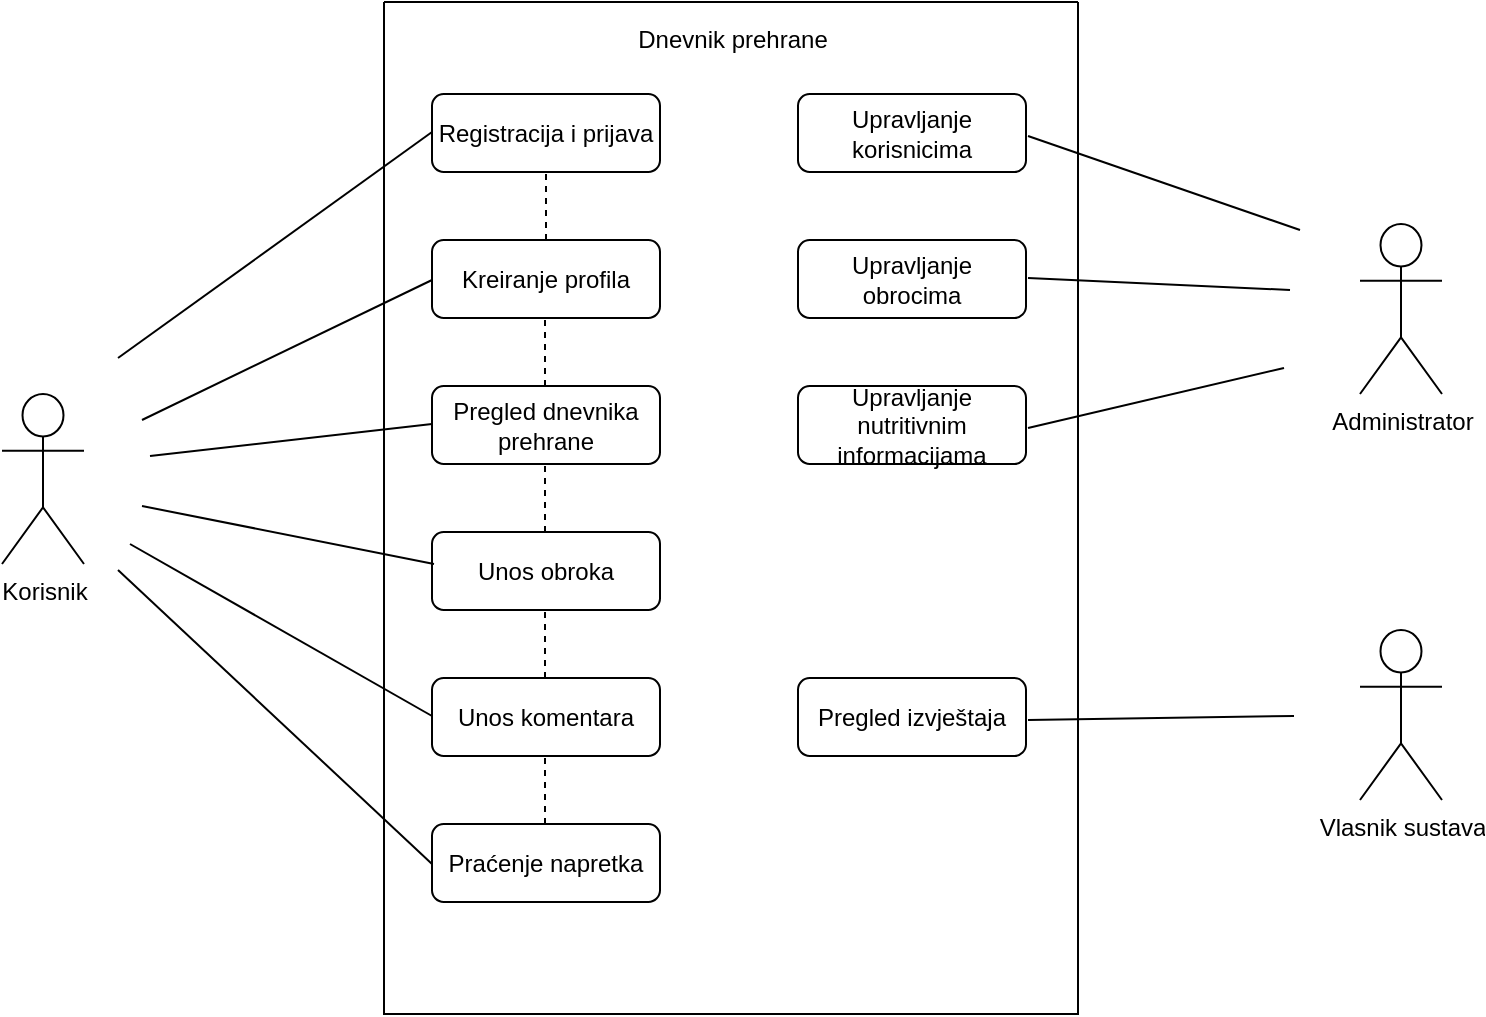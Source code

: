 <mxfile version="24.7.5">
  <diagram name="Page-1" id="CXNBuMNv-Cm3w259d-lc">
    <mxGraphModel dx="1050" dy="530" grid="0" gridSize="10" guides="1" tooltips="1" connect="1" arrows="1" fold="1" page="1" pageScale="1" pageWidth="1654" pageHeight="2336" math="0" shadow="0">
      <root>
        <mxCell id="0" />
        <mxCell id="1" parent="0" />
        <mxCell id="FGL5Kshv6_4y6NVUVE_c-1" value="" style="swimlane;startSize=0;" parent="1" vertex="1">
          <mxGeometry x="452" y="83" width="347" height="506" as="geometry" />
        </mxCell>
        <mxCell id="FGL5Kshv6_4y6NVUVE_c-18" value="Registracija i prijava" style="rounded=1;whiteSpace=wrap;html=1;" parent="FGL5Kshv6_4y6NVUVE_c-1" vertex="1">
          <mxGeometry x="24" y="46" width="114" height="39" as="geometry" />
        </mxCell>
        <mxCell id="FGL5Kshv6_4y6NVUVE_c-19" value="Kreiranje profila" style="rounded=1;whiteSpace=wrap;html=1;" parent="FGL5Kshv6_4y6NVUVE_c-1" vertex="1">
          <mxGeometry x="24" y="119" width="114" height="39" as="geometry" />
        </mxCell>
        <mxCell id="FGL5Kshv6_4y6NVUVE_c-20" value="&lt;div&gt;Pregled dnevnika prehrane&lt;br&gt;&lt;/div&gt;" style="rounded=1;whiteSpace=wrap;html=1;" parent="FGL5Kshv6_4y6NVUVE_c-1" vertex="1">
          <mxGeometry x="24" y="192" width="114" height="39" as="geometry" />
        </mxCell>
        <mxCell id="FGL5Kshv6_4y6NVUVE_c-21" value="&lt;div&gt;&lt;br&gt;&lt;/div&gt;&lt;div&gt;Unos obroka&lt;div&gt;&lt;br&gt;&lt;/div&gt;&lt;/div&gt;" style="rounded=1;whiteSpace=wrap;html=1;" parent="FGL5Kshv6_4y6NVUVE_c-1" vertex="1">
          <mxGeometry x="24" y="265" width="114" height="39" as="geometry" />
        </mxCell>
        <mxCell id="FGL5Kshv6_4y6NVUVE_c-22" value="Unos komentara" style="rounded=1;whiteSpace=wrap;html=1;" parent="FGL5Kshv6_4y6NVUVE_c-1" vertex="1">
          <mxGeometry x="24" y="338" width="114" height="39" as="geometry" />
        </mxCell>
        <mxCell id="FGL5Kshv6_4y6NVUVE_c-23" value="Praćenje napretka" style="rounded=1;whiteSpace=wrap;html=1;" parent="FGL5Kshv6_4y6NVUVE_c-1" vertex="1">
          <mxGeometry x="24" y="411" width="114" height="39" as="geometry" />
        </mxCell>
        <mxCell id="FGL5Kshv6_4y6NVUVE_c-25" value="Dnevnik prehrane" style="text;html=1;align=center;verticalAlign=middle;resizable=0;points=[];autosize=1;strokeColor=none;fillColor=none;" parent="FGL5Kshv6_4y6NVUVE_c-1" vertex="1">
          <mxGeometry x="117" y="6" width="113" height="26" as="geometry" />
        </mxCell>
        <mxCell id="FGL5Kshv6_4y6NVUVE_c-26" value="Upravljanje korisnicima" style="rounded=1;whiteSpace=wrap;html=1;" parent="FGL5Kshv6_4y6NVUVE_c-1" vertex="1">
          <mxGeometry x="207" y="46" width="114" height="39" as="geometry" />
        </mxCell>
        <mxCell id="FGL5Kshv6_4y6NVUVE_c-27" value="Upravljanje obrocima" style="rounded=1;whiteSpace=wrap;html=1;" parent="FGL5Kshv6_4y6NVUVE_c-1" vertex="1">
          <mxGeometry x="207" y="119" width="114" height="39" as="geometry" />
        </mxCell>
        <mxCell id="FGL5Kshv6_4y6NVUVE_c-28" value="Upravljanje nutritivnim informacijama" style="rounded=1;whiteSpace=wrap;html=1;" parent="FGL5Kshv6_4y6NVUVE_c-1" vertex="1">
          <mxGeometry x="207" y="192" width="114" height="39" as="geometry" />
        </mxCell>
        <mxCell id="FGL5Kshv6_4y6NVUVE_c-29" value="Pregled izvještaja" style="rounded=1;whiteSpace=wrap;html=1;" parent="FGL5Kshv6_4y6NVUVE_c-1" vertex="1">
          <mxGeometry x="207" y="338" width="114" height="39" as="geometry" />
        </mxCell>
        <mxCell id="FGL5Kshv6_4y6NVUVE_c-30" value="" style="endArrow=none;html=1;rounded=0;" parent="FGL5Kshv6_4y6NVUVE_c-1" edge="1">
          <mxGeometry width="50" height="50" relative="1" as="geometry">
            <mxPoint x="-133" y="178" as="sourcePoint" />
            <mxPoint x="24" y="65" as="targetPoint" />
          </mxGeometry>
        </mxCell>
        <mxCell id="FGL5Kshv6_4y6NVUVE_c-31" value="" style="endArrow=none;html=1;rounded=0;" parent="FGL5Kshv6_4y6NVUVE_c-1" edge="1">
          <mxGeometry width="50" height="50" relative="1" as="geometry">
            <mxPoint x="-121" y="209" as="sourcePoint" />
            <mxPoint x="24" y="139" as="targetPoint" />
          </mxGeometry>
        </mxCell>
        <mxCell id="FGL5Kshv6_4y6NVUVE_c-32" value="" style="endArrow=none;html=1;rounded=0;" parent="FGL5Kshv6_4y6NVUVE_c-1" edge="1">
          <mxGeometry width="50" height="50" relative="1" as="geometry">
            <mxPoint x="-117" y="227" as="sourcePoint" />
            <mxPoint x="24" y="211" as="targetPoint" />
          </mxGeometry>
        </mxCell>
        <mxCell id="FGL5Kshv6_4y6NVUVE_c-34" value="" style="endArrow=none;html=1;rounded=0;" parent="FGL5Kshv6_4y6NVUVE_c-1" edge="1">
          <mxGeometry width="50" height="50" relative="1" as="geometry">
            <mxPoint x="-127" y="271" as="sourcePoint" />
            <mxPoint x="24" y="357" as="targetPoint" />
          </mxGeometry>
        </mxCell>
        <mxCell id="FGL5Kshv6_4y6NVUVE_c-39" value="" style="endArrow=none;dashed=1;html=1;rounded=0;entryX=0.5;entryY=1;entryDx=0;entryDy=0;" parent="FGL5Kshv6_4y6NVUVE_c-1" source="FGL5Kshv6_4y6NVUVE_c-19" target="FGL5Kshv6_4y6NVUVE_c-18" edge="1">
          <mxGeometry width="50" height="50" relative="1" as="geometry">
            <mxPoint x="33" y="135" as="sourcePoint" />
            <mxPoint x="83" y="85" as="targetPoint" />
          </mxGeometry>
        </mxCell>
        <mxCell id="FGL5Kshv6_4y6NVUVE_c-40" value="" style="endArrow=none;dashed=1;html=1;rounded=0;entryX=0.5;entryY=1;entryDx=0;entryDy=0;" parent="FGL5Kshv6_4y6NVUVE_c-1" edge="1">
          <mxGeometry width="50" height="50" relative="1" as="geometry">
            <mxPoint x="80.5" y="192" as="sourcePoint" />
            <mxPoint x="80.5" y="158" as="targetPoint" />
          </mxGeometry>
        </mxCell>
        <mxCell id="FGL5Kshv6_4y6NVUVE_c-41" value="" style="endArrow=none;dashed=1;html=1;rounded=0;entryX=0.5;entryY=1;entryDx=0;entryDy=0;" parent="FGL5Kshv6_4y6NVUVE_c-1" edge="1">
          <mxGeometry width="50" height="50" relative="1" as="geometry">
            <mxPoint x="80.5" y="265" as="sourcePoint" />
            <mxPoint x="80.5" y="231" as="targetPoint" />
          </mxGeometry>
        </mxCell>
        <mxCell id="FGL5Kshv6_4y6NVUVE_c-43" value="" style="endArrow=none;dashed=1;html=1;rounded=0;entryX=0.5;entryY=1;entryDx=0;entryDy=0;" parent="FGL5Kshv6_4y6NVUVE_c-1" edge="1">
          <mxGeometry width="50" height="50" relative="1" as="geometry">
            <mxPoint x="80.5" y="338" as="sourcePoint" />
            <mxPoint x="80.5" y="304" as="targetPoint" />
          </mxGeometry>
        </mxCell>
        <mxCell id="nhX-ZtA7-aYt63axQfux-2" value="" style="endArrow=none;dashed=1;html=1;rounded=0;entryX=0.5;entryY=1;entryDx=0;entryDy=0;" parent="FGL5Kshv6_4y6NVUVE_c-1" edge="1">
          <mxGeometry width="50" height="50" relative="1" as="geometry">
            <mxPoint x="80.5" y="411" as="sourcePoint" />
            <mxPoint x="80.5" y="377" as="targetPoint" />
          </mxGeometry>
        </mxCell>
        <mxCell id="FGL5Kshv6_4y6NVUVE_c-10" value="Korisnik" style="shape=umlActor;verticalLabelPosition=bottom;verticalAlign=top;html=1;outlineConnect=0;" parent="1" vertex="1">
          <mxGeometry x="261" y="279" width="41" height="85" as="geometry" />
        </mxCell>
        <mxCell id="FGL5Kshv6_4y6NVUVE_c-12" value="Vlasnik sustava" style="shape=umlActor;verticalLabelPosition=bottom;verticalAlign=top;html=1;outlineConnect=0;" parent="1" vertex="1">
          <mxGeometry x="940" y="397" width="41" height="85" as="geometry" />
        </mxCell>
        <mxCell id="FGL5Kshv6_4y6NVUVE_c-17" value="Administrator&lt;div&gt;&lt;br&gt;&lt;/div&gt;" style="shape=umlActor;verticalLabelPosition=bottom;verticalAlign=top;html=1;outlineConnect=0;" parent="1" vertex="1">
          <mxGeometry x="940" y="194" width="41" height="85" as="geometry" />
        </mxCell>
        <mxCell id="FGL5Kshv6_4y6NVUVE_c-33" value="" style="endArrow=none;html=1;rounded=0;" parent="1" edge="1">
          <mxGeometry width="50" height="50" relative="1" as="geometry">
            <mxPoint x="331" y="335" as="sourcePoint" />
            <mxPoint x="477" y="364" as="targetPoint" />
          </mxGeometry>
        </mxCell>
        <mxCell id="FGL5Kshv6_4y6NVUVE_c-35" value="" style="endArrow=none;html=1;rounded=0;" parent="1" edge="1">
          <mxGeometry width="50" height="50" relative="1" as="geometry">
            <mxPoint x="774" y="150" as="sourcePoint" />
            <mxPoint x="910" y="197" as="targetPoint" />
          </mxGeometry>
        </mxCell>
        <mxCell id="FGL5Kshv6_4y6NVUVE_c-36" value="" style="endArrow=none;html=1;rounded=0;" parent="1" edge="1">
          <mxGeometry width="50" height="50" relative="1" as="geometry">
            <mxPoint x="774" y="221" as="sourcePoint" />
            <mxPoint x="905" y="227" as="targetPoint" />
          </mxGeometry>
        </mxCell>
        <mxCell id="FGL5Kshv6_4y6NVUVE_c-37" value="" style="endArrow=none;html=1;rounded=0;" parent="1" edge="1">
          <mxGeometry width="50" height="50" relative="1" as="geometry">
            <mxPoint x="774" y="296" as="sourcePoint" />
            <mxPoint x="902" y="266" as="targetPoint" />
          </mxGeometry>
        </mxCell>
        <mxCell id="FGL5Kshv6_4y6NVUVE_c-38" value="" style="endArrow=none;html=1;rounded=0;" parent="1" edge="1">
          <mxGeometry width="50" height="50" relative="1" as="geometry">
            <mxPoint x="774" y="442" as="sourcePoint" />
            <mxPoint x="907" y="440" as="targetPoint" />
          </mxGeometry>
        </mxCell>
        <mxCell id="nhX-ZtA7-aYt63axQfux-1" value="" style="endArrow=none;html=1;rounded=0;" parent="1" edge="1">
          <mxGeometry width="50" height="50" relative="1" as="geometry">
            <mxPoint x="319" y="367" as="sourcePoint" />
            <mxPoint x="476" y="514" as="targetPoint" />
          </mxGeometry>
        </mxCell>
      </root>
    </mxGraphModel>
  </diagram>
</mxfile>
